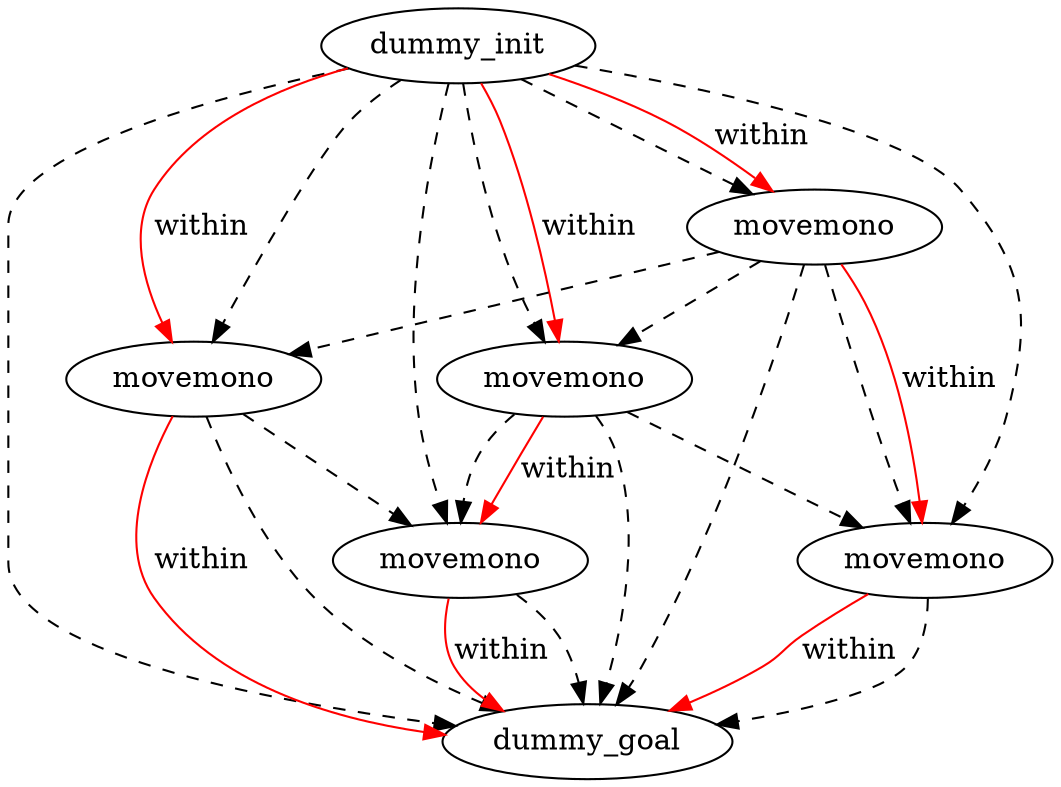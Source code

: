 digraph {
	"cb2948fe-0782-097b-1677-46c907d1bc94" [label=dummy_init]
	"f17a0d80-a67c-835d-9a11-92ac90c3110c" [label=dummy_goal]
	"7ff62752-c50e-63e6-92ce-1dfb77b86eea" [label=movemono]
	"4b00b043-1981-5b07-e035-3e6a331dc8f8" [label=movemono]
	"2534c19c-e193-c6a8-1713-c53f6ecd6b91" [label=movemono]
	"cdaadb4a-4a20-e9c4-67a0-b99bfc035daa" [label=movemono]
	"eeeb6773-08e7-e901-3ff8-3d47dfcdbad8" [label=movemono]
	"cdaadb4a-4a20-e9c4-67a0-b99bfc035daa" -> "7ff62752-c50e-63e6-92ce-1dfb77b86eea" [color=black style=dashed]
	"cb2948fe-0782-097b-1677-46c907d1bc94" -> "cdaadb4a-4a20-e9c4-67a0-b99bfc035daa" [color=black style=dashed]
	"4b00b043-1981-5b07-e035-3e6a331dc8f8" -> "f17a0d80-a67c-835d-9a11-92ac90c3110c" [color=black style=dashed]
	"eeeb6773-08e7-e901-3ff8-3d47dfcdbad8" -> "cdaadb4a-4a20-e9c4-67a0-b99bfc035daa" [color=black style=dashed]
	"cdaadb4a-4a20-e9c4-67a0-b99bfc035daa" -> "2534c19c-e193-c6a8-1713-c53f6ecd6b91" [color=black style=dashed]
	"cb2948fe-0782-097b-1677-46c907d1bc94" -> "4b00b043-1981-5b07-e035-3e6a331dc8f8" [color=black style=dashed]
	"eeeb6773-08e7-e901-3ff8-3d47dfcdbad8" -> "4b00b043-1981-5b07-e035-3e6a331dc8f8" [color=black style=dashed]
	"cdaadb4a-4a20-e9c4-67a0-b99bfc035daa" -> "f17a0d80-a67c-835d-9a11-92ac90c3110c" [color=black style=dashed]
	"4b00b043-1981-5b07-e035-3e6a331dc8f8" -> "2534c19c-e193-c6a8-1713-c53f6ecd6b91" [color=black style=dashed]
	"2534c19c-e193-c6a8-1713-c53f6ecd6b91" -> "f17a0d80-a67c-835d-9a11-92ac90c3110c" [color=black style=dashed]
	"cb2948fe-0782-097b-1677-46c907d1bc94" -> "f17a0d80-a67c-835d-9a11-92ac90c3110c" [color=black style=dashed]
	"7ff62752-c50e-63e6-92ce-1dfb77b86eea" -> "f17a0d80-a67c-835d-9a11-92ac90c3110c" [color=black style=dashed]
	"eeeb6773-08e7-e901-3ff8-3d47dfcdbad8" -> "f17a0d80-a67c-835d-9a11-92ac90c3110c" [color=black style=dashed]
	"cb2948fe-0782-097b-1677-46c907d1bc94" -> "2534c19c-e193-c6a8-1713-c53f6ecd6b91" [color=black style=dashed]
	"cb2948fe-0782-097b-1677-46c907d1bc94" -> "eeeb6773-08e7-e901-3ff8-3d47dfcdbad8" [color=black style=dashed]
	"eeeb6773-08e7-e901-3ff8-3d47dfcdbad8" -> "7ff62752-c50e-63e6-92ce-1dfb77b86eea" [color=black style=dashed]
	"cb2948fe-0782-097b-1677-46c907d1bc94" -> "7ff62752-c50e-63e6-92ce-1dfb77b86eea" [color=black style=dashed]
	"4b00b043-1981-5b07-e035-3e6a331dc8f8" -> "f17a0d80-a67c-835d-9a11-92ac90c3110c" [label=within color=red]
	"cb2948fe-0782-097b-1677-46c907d1bc94" -> "4b00b043-1981-5b07-e035-3e6a331dc8f8" [label=within color=red]
	"7ff62752-c50e-63e6-92ce-1dfb77b86eea" -> "f17a0d80-a67c-835d-9a11-92ac90c3110c" [label=within color=red]
	"cdaadb4a-4a20-e9c4-67a0-b99bfc035daa" -> "2534c19c-e193-c6a8-1713-c53f6ecd6b91" [label=within color=red]
	"2534c19c-e193-c6a8-1713-c53f6ecd6b91" -> "f17a0d80-a67c-835d-9a11-92ac90c3110c" [label=within color=red]
	"cb2948fe-0782-097b-1677-46c907d1bc94" -> "cdaadb4a-4a20-e9c4-67a0-b99bfc035daa" [label=within color=red]
	"cb2948fe-0782-097b-1677-46c907d1bc94" -> "eeeb6773-08e7-e901-3ff8-3d47dfcdbad8" [label=within color=red]
	"eeeb6773-08e7-e901-3ff8-3d47dfcdbad8" -> "7ff62752-c50e-63e6-92ce-1dfb77b86eea" [label=within color=red]
}
